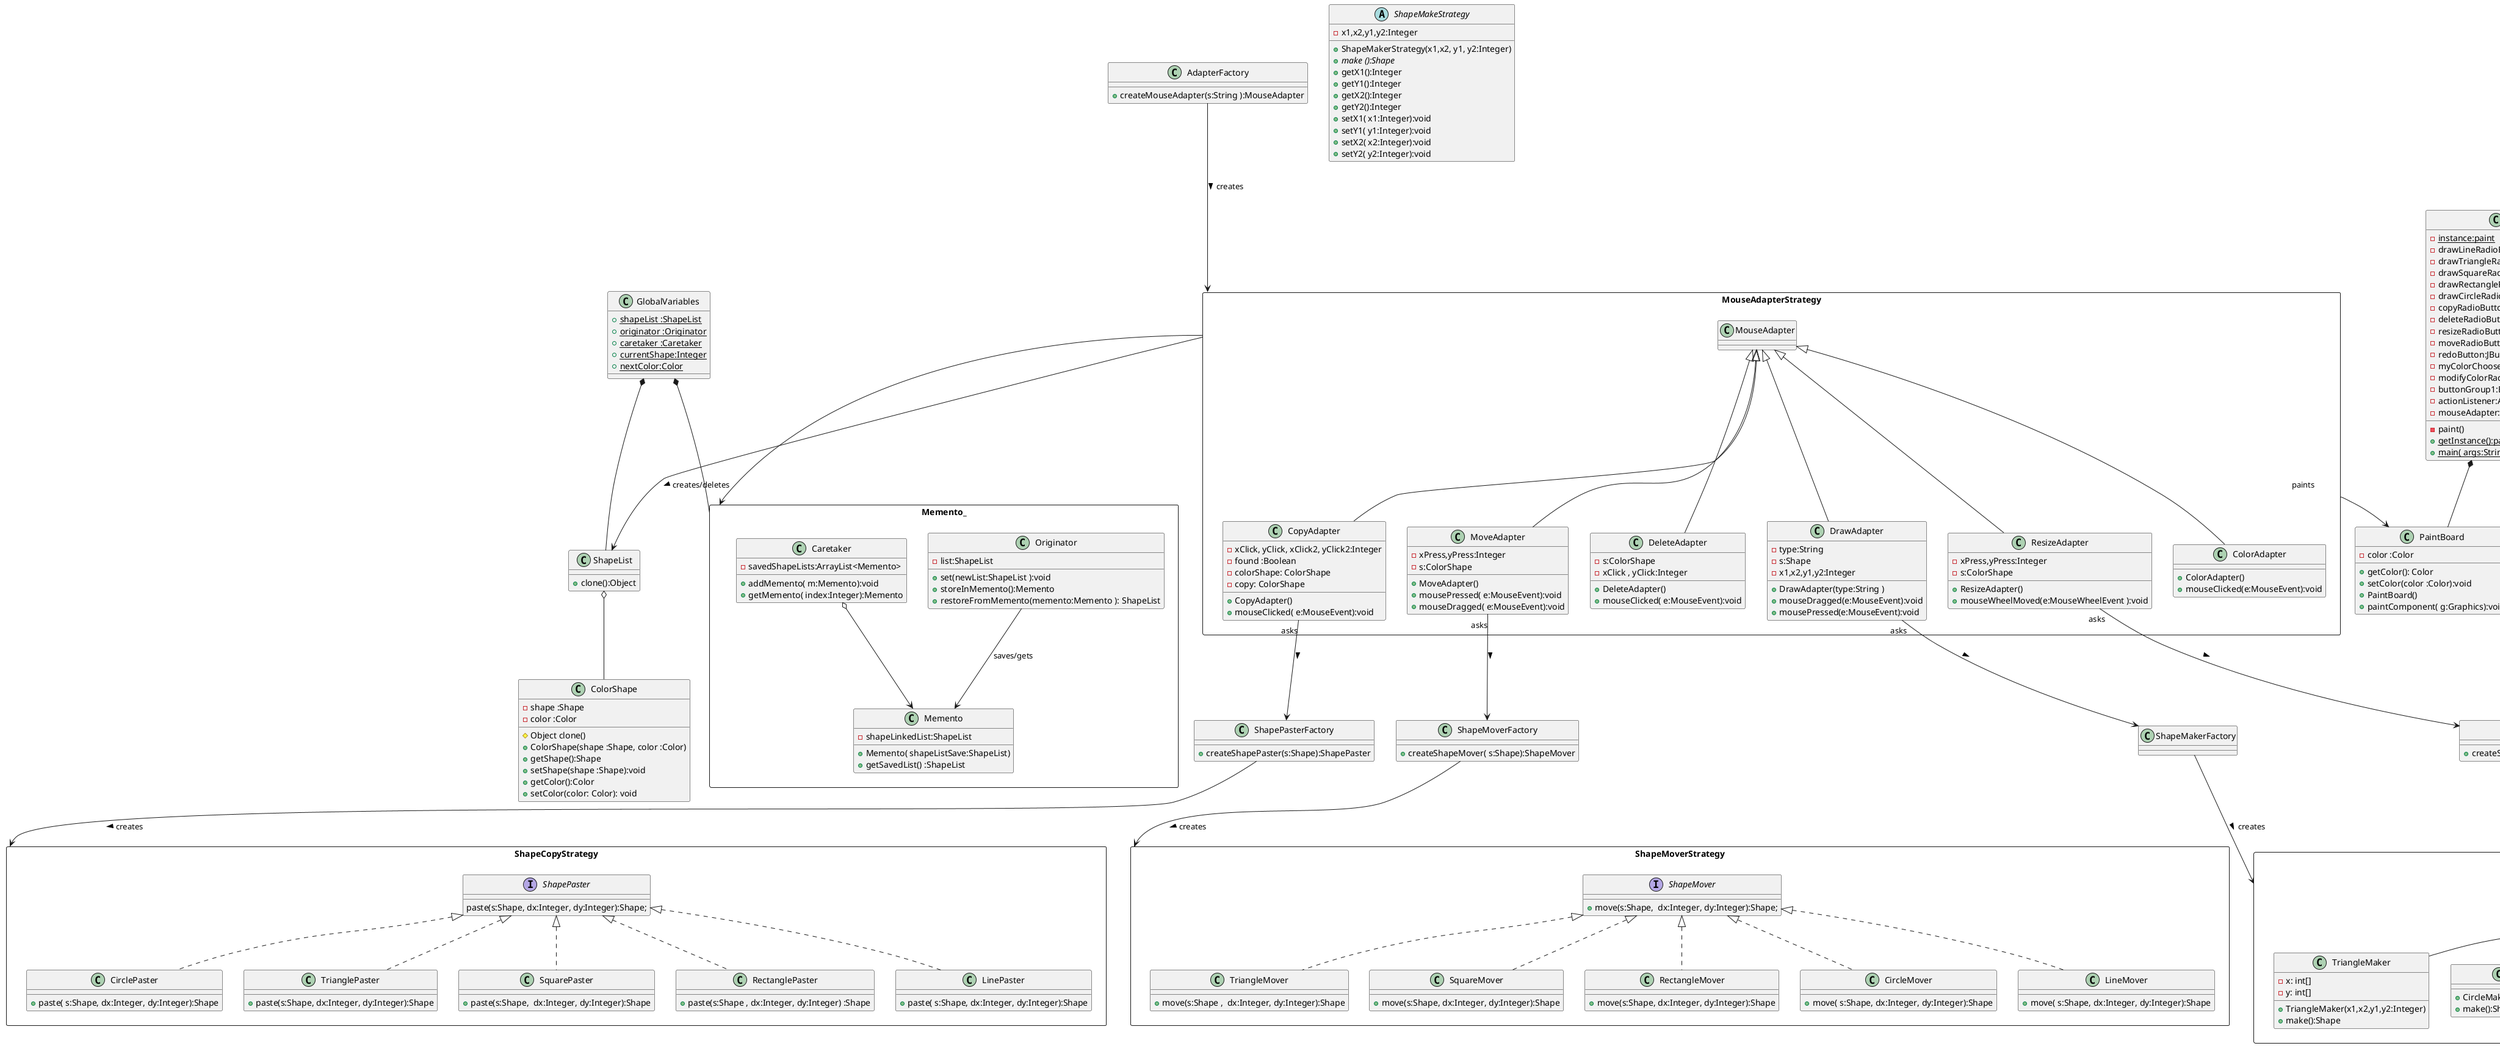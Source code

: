 @startuml
'https://plantuml.com/sequence-diagram

class AdapterFactory{
+createMouseAdapter(s:String ):MouseAdapter
}
class ColorShape{
 - shape :Shape
 - color :Color
 # Object clone()
 + ColorShape(shape :Shape, color :Color)
 +  getShape():Shape
 + setShape(shape :Shape):void
 + getColor():Color
 + setColor(color: Color): void
}

class GlobalVariables{
 + {static}shapeList :ShapeList
 + {static} originator :Originator
 + {static} caretaker :Caretaker
 + {static}  currentShape:Integer
 + {static}  nextColor:Color

}
class MyColorChooser{}
class PaintBoard{
+ getColor(): Color
+ setColor(color :Color):void
- color :Color
+PaintBoard()
+ paintComponent( g:Graphics):void

}
class ShapeList{
+ clone():Object
}
class ShapeMoverFactory{
+  createShapeMover( s:Shape):ShapeMover
}

class ShapePasterFactory{
+ createShapePaster(s:Shape):ShapePaster
}
package ResizeStrategy <<Rectangle>>{
interface ShapeResizer{
 Resize(s:Shape, amount:Float):Shape;
 }
 class LineResizer{
  +  Resize(s:Shape,  amount:float):Shape
 }
 class TriangleResizer{
  + Resize(s:Shape, amount:Float):Shape
}
class CircleResizer{
+Resize(s:Shape, amount:Float ):Shape
}
class RectangleResizer{
+ Resize( s:Shape, amount:float):Shape
}
class SquareResizer{
 + Resize(s:Shape,amount:Float):Shape
}
   class CircleResizer implements ShapeResizer
   class TriangleResizer implements ShapeResizer
   class SquareResizer implements ShapeResizer
   class LineResizer implements ShapeResizer
   class RectangleResizer implements ShapeResizer
}
class ShapeResizerFactory{
+  createShapeResizer( s:Shape):ShapeResizer
}
class PaintGUI{
   - {static} instance:paint
   - drawLineRadioButton:JRadioButton
   - drawTriangleRadioButton:JRadioButton
   - drawSquareRadioButton:JRadioButton
   - drawRectangleRadioButton:JRadioButton
   - drawCircleRadioButton:JRadioButton
   - copyRadioButton:JRadioButton
   - deleteRadioButton:JRadioButton
   - resizeRadioButton:JRadioButton
   - moveRadioButton:JRadioButton
   - redoButton:JButton
   - myColorChooser1:myColorChooser
   - modifyColorRadioButton:JRadioButton
   - buttonGroup1:ButtonGroup
   - actionListener:ActionListener
   - mouseAdapter:MouseAdapter
   - paint()
   + {static} getInstance():paint
   + {static}  main( args:String[] ):void
}
   ShapeResizerFactory --> ResizeStrategy : creates >
   package MouseAdapterStrategy <<rectangle>>{
   class CopyAdapter{
   -xClick, yClick, xClick2, yClick2:Integer
   + CopyAdapter()
   -found :Boolean
      - colorShape: ColorShape
      - copy: ColorShape
       +mouseClicked( e:MouseEvent):void

   }
   class MoveAdapter{
    -xPress,yPress:Integer
    - s:ColorShape
       + MoveAdapter()
       + mousePressed( e:MouseEvent):void
       + mouseDragged( e:MouseEvent):void
       }
   class DeleteAdapter{
    -s:ColorShape
     -xClick , yClick:Integer
     + DeleteAdapter()
      +mouseClicked( e:MouseEvent):void
   }
   class DrawAdapter{
    -type:String
     -  s:Shape
     -  x1,x2,y1,y2:Integer
       + DrawAdapter(type:String )
       +  mouseDragged(e:MouseEvent):void
       +  mousePressed(e:MouseEvent):void
   }
   class ResizeAdapter{
      -  xPress,yPress:Integer
      -  s:ColorShape
      + ResizeAdapter()
      + mouseWheelMoved(e:MouseWheelEvent ):void
   }
   class ColorAdapter{
   + ColorAdapter()
   + mouseClicked(e:MouseEvent):void
   }
      class ResizeAdapter extends MouseAdapter
      class CopyAdapter extends MouseAdapter
      class ColorAdapter extends MouseAdapter
      class DeleteAdapter extends MouseAdapter
      class DrawAdapter extends MouseAdapter
      class MoveAdapter extends MouseAdapter
   }
   ResizeAdapter --> ShapeResizerFactory : "asks" >
    package ShapeCopyStrategy <<rectangle>>{
    interface ShapePaster{
   paste(s:Shape, dx:Integer, dy:Integer):Shape;
      }
   class CirclePaster implements ShapePaster
   class TrianglePaster implements ShapePaster
   class SquarePaster implements ShapePaster
   class RectanglePaster implements ShapePaster
   class LinePaster implements ShapePaster
   class CirclePaster{
   + paste( s:Shape, dx:Integer, dy:Integer):Shape
   }
   class TrianglePaster{
   + paste(s:Shape, dx:Integer, dy:Integer):Shape
   }
   class SquarePaster{
   +paste(s:Shape,  dx:Integer, dy:Integer):Shape
   }
   class LinePaster{
    +paste( s:Shape, dx:Integer, dy:Integer):Shape
    }
    class RectanglePaster{
     +paste(s:Shape , dx:Integer, dy:Integer) :Shape
    }
    }
    package ShapeMoverStrategy <<rectangle>>{
    interface ShapeMover{
     +move(s:Shape,  dx:Integer, dy:Integer):Shape;
    }
    class TriangleMover{
    + move(s:Shape ,  dx:Integer, dy:Integer):Shape
    }
    class SquareMover{
    + move(s:Shape, dx:Integer, dy:Integer):Shape
    }
    class RectangleMover{
    +  move(s:Shape, dx:Integer, dy:Integer):Shape
    }
    class CircleMover{
     + move( s:Shape, dx:Integer, dy:Integer):Shape
    }
    class LineMover{
     + move( s:Shape, dx:Integer, dy:Integer):Shape
    }
      class CircleMover implements ShapeMover
       class RectangleMover implements ShapeMover
       class SquareMover implements ShapeMover
       class TriangleMover implements ShapeMover
       class LineMover implements ShapeMover
    }
        package ShapeMaker_Strategy <<rectangle>>{
        class TriangleMaker{
         -x: int[]
           - y: int[]
            +TriangleMaker(x1,x2,y1,y2:Integer)
             +  make():Shape
        }
        class CircleMaker{
        + CircleMaker( x1,x2, y1,y2:Integer)
         + make():Shape
        }
        class LineMaker{
        + LineMaker(x1,x2,y1,y2:Integer)
        + make():Shape
        }
        class SquareMaker{
        + SquareMaker(x1,x2,y1,y2:Integer)
        +make(): Shape
        }
        class RectangleMaker{
        + RectangleMaker(x1,x2,y1, y2:Integer)
        +  make() :Shape
        }
           ShapeMakeStrategy <|-- CircleMaker
           ShapeMakeStrategy <|-- RectangleMaker
           ShapeMakeStrategy <|-- SquareMaker
           ShapeMakeStrategy <|-- TriangleMaker
           ShapeMakeStrategy <|-- LineMaker
        }
         abstract class ShapeMakeStrategy{
         - x1,x2,y1,y2:Integer
         + ShapeMakerStrategy(x1,x2, y1, y2:Integer)
         +{abstract}  make ():Shape
         +getX1():Integer
         +getY1():Integer
         +getX2():Integer
         +getY2():Integer
         + setX1( x1:Integer):void
         + setY1( y1:Integer):void
         + setX2( x2:Integer):void
         + setY2( y2:Integer):void
         }
           DrawAdapter --> ShapeMakerFactory : "asks" >
           ShapeMakerFactory --> ShapeMaker_Strategy : creates >
           CopyAdapter --> ShapePasterFactory : "asks" >
           ShapePasterFactory --> ShapeCopyStrategy : creates >
           MoveAdapter --> ShapeMoverFactory : "asks" >
           ShapeMoverFactory --> ShapeMoverStrategy : creates >
           AdapterFactory --> MouseAdapterStrategy : creates >
           package Memento_ <<rectangle>>{
           class Memento{
           -  shapeLinkedList:ShapeList
           + Memento( shapeListSave:ShapeList)
           +  getSavedList() :ShapeList
           }
           class Originator{
           - list:ShapeList
           + set(newList:ShapeList ):void
           + storeInMemento():Memento
           +  restoreFromMemento(memento:Memento ): ShapeList
           }
           class Caretaker{
           -savedShapeLists:ArrayList<Memento>
           + addMemento( m:Memento):void
           + getMemento( index:Integer):Memento
           }

                      Caretaker o--> Memento
                      Originator --> Memento : saves/gets
           }
           MouseAdapterStrategy --> Memento_
           PaintGUI *-- MyColorChooser : getColor
           PaintGUI *-- PaintBoard
           ShapeList o-- ColorShape
           GlobalVariables *-- ShapeList
           GlobalVariables *-- Memento_
           MouseAdapterStrategy --> PaintBoard : paints
           MouseAdapterStrategy --> ShapeList : creates/deletes >
@enduml